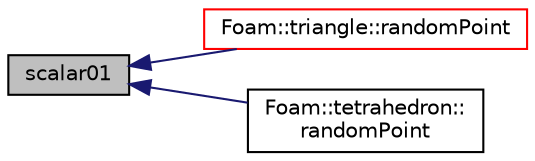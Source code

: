 digraph "scalar01"
{
  bgcolor="transparent";
  edge [fontname="Helvetica",fontsize="10",labelfontname="Helvetica",labelfontsize="10"];
  node [fontname="Helvetica",fontsize="10",shape=record];
  rankdir="LR";
  Node1 [label="scalar01",height=0.2,width=0.4,color="black", fillcolor="grey75", style="filled", fontcolor="black"];
  Node1 -> Node2 [dir="back",color="midnightblue",fontsize="10",style="solid",fontname="Helvetica"];
  Node2 [label="Foam::triangle::randomPoint",height=0.2,width=0.4,color="red",URL="$a02675.html#a2a7788646c9c07bea1814ebb60e71d2b",tooltip="Return a random point on the triangle from a uniform. "];
  Node1 -> Node3 [dir="back",color="midnightblue",fontsize="10",style="solid",fontname="Helvetica"];
  Node3 [label="Foam::tetrahedron::\lrandomPoint",height=0.2,width=0.4,color="black",URL="$a02571.html#a2a7788646c9c07bea1814ebb60e71d2b",tooltip="Return a random point in the tetrahedron from a. "];
}
